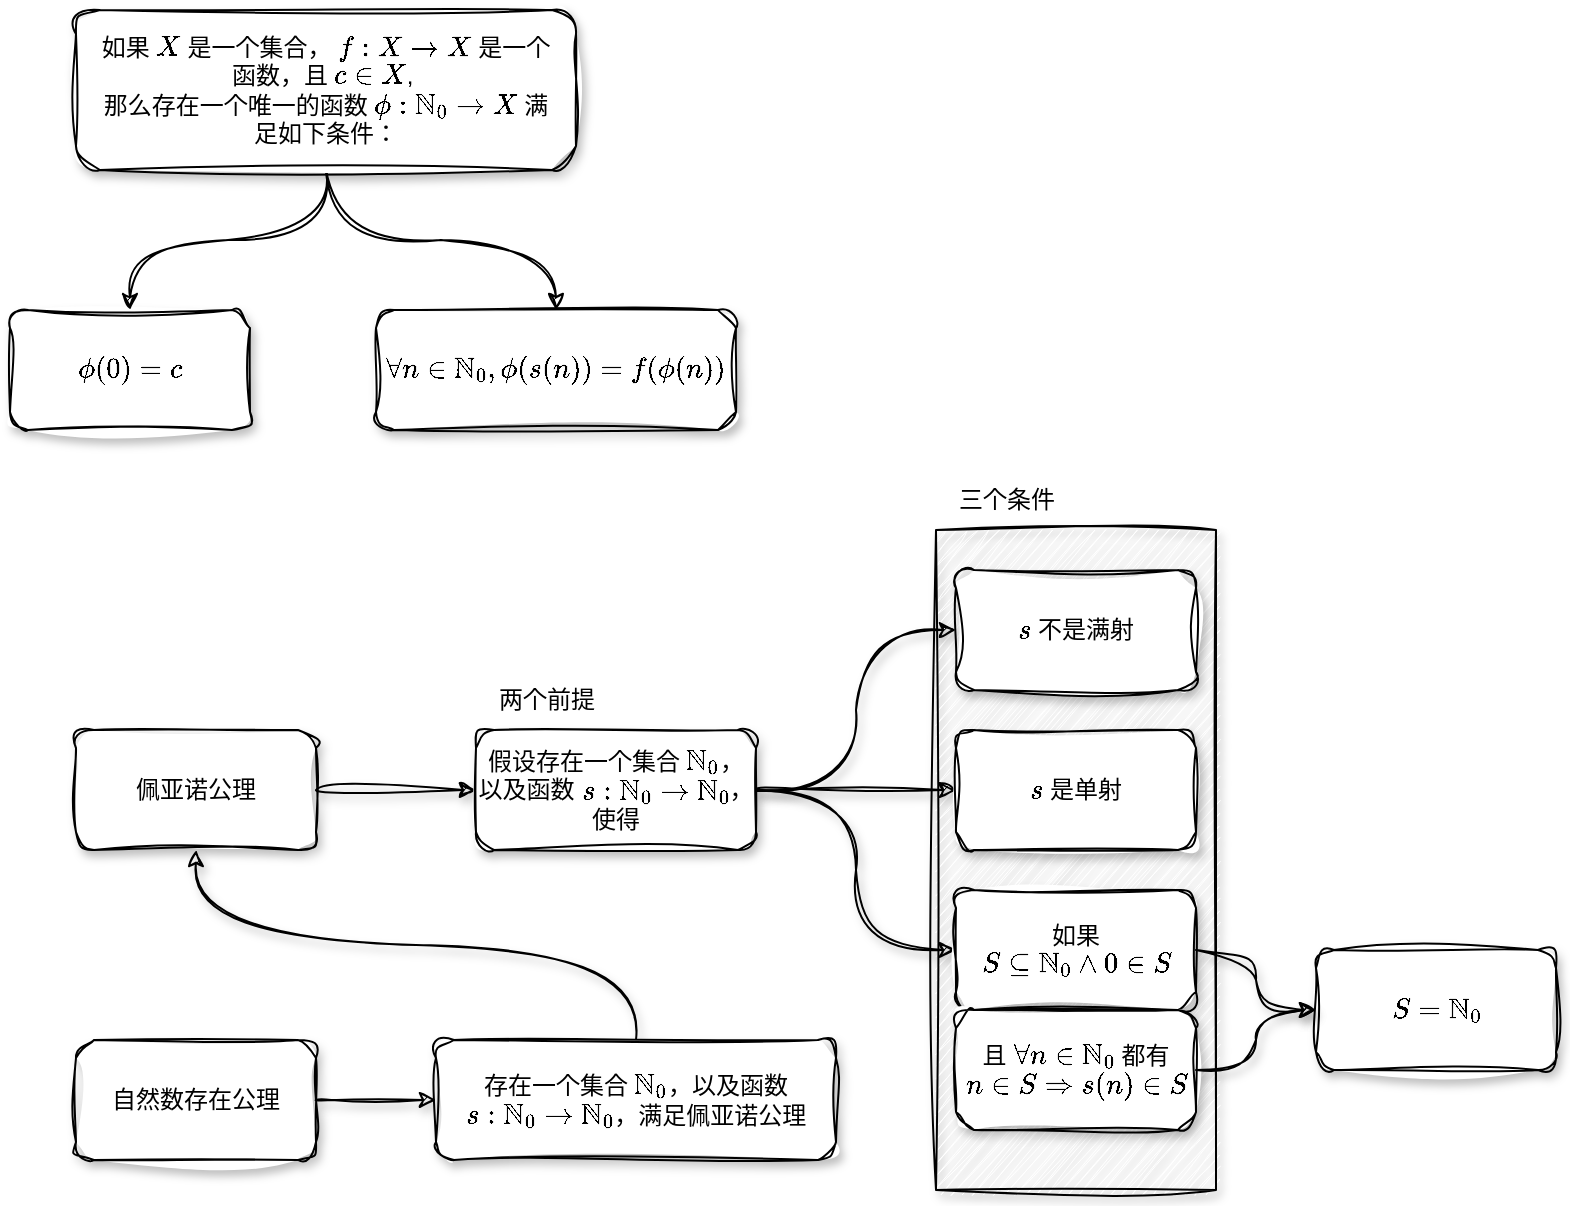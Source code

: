 <mxfile version="26.0.5">
  <diagram name="递归定理" id="qlalfo4uV4p5pu9lVtdo">
    <mxGraphModel dx="2257" dy="789" grid="1" gridSize="10" guides="1" tooltips="1" connect="1" arrows="1" fold="1" page="1" pageScale="1" pageWidth="827" pageHeight="1169" math="1" shadow="0">
      <root>
        <mxCell id="0" />
        <mxCell id="1" parent="0" />
        <mxCell id="KM5Yp9eGz6FPX70LV8R_-20" value="" style="rounded=0;whiteSpace=wrap;html=1;shadow=1;glass=0;strokeColor=default;align=center;verticalAlign=middle;fontFamily=Helvetica;fontSize=12;fontColor=default;fillColor=default;fillStyle=hachure;sketch=1;curveFitting=1;jiggle=2;" parent="1" vertex="1">
          <mxGeometry x="-290" y="300" width="140" height="330" as="geometry" />
        </mxCell>
        <mxCell id="KVMrXZUs3Ibjqwfh2aN_-1" value="$$\phi(0)=c$$" style="rounded=1;whiteSpace=wrap;shadow=1;align=center;labelBackgroundColor=none;html=1;spacingLeft=8;strokeColor=default;verticalAlign=middle;spacingRight=8;fontFamily=Helvetica;fontSize=12;fontColor=default;fillColor=default;sketch=1;curveFitting=1;jiggle=2;" parent="1" vertex="1">
          <mxGeometry x="-753" y="190" width="120" height="60" as="geometry" />
        </mxCell>
        <mxCell id="KVMrXZUs3Ibjqwfh2aN_-2" value="$$\forall n \in \mathbb{N}_0, \phi(s(n)) = f(\phi(n))$$" style="rounded=1;whiteSpace=wrap;shadow=1;align=center;labelBackgroundColor=none;html=1;spacingLeft=8;strokeColor=default;verticalAlign=middle;spacingRight=8;fontFamily=Helvetica;fontSize=12;fontColor=default;fillColor=default;sketch=1;curveFitting=1;jiggle=2;" parent="1" vertex="1">
          <mxGeometry x="-570" y="190" width="180" height="60" as="geometry" />
        </mxCell>
        <mxCell id="KVMrXZUs3Ibjqwfh2aN_-5" value="" style="edgeStyle=orthogonalEdgeStyle;rounded=0;orthogonalLoop=1;jettySize=auto;exitX=0.5;exitY=1;exitDx=0;exitDy=0;entryX=0.5;entryY=0;entryDx=0;entryDy=0;fontFamily=Helvetica;fontSize=12;fontColor=default;strokeColor=default;align=center;verticalAlign=middle;labelBackgroundColor=none;endArrow=classic;curved=1;html=1;spacingLeft=0;sketch=1;curveFitting=1;jiggle=2;" parent="1" source="KVMrXZUs3Ibjqwfh2aN_-3" target="KVMrXZUs3Ibjqwfh2aN_-1" edge="1">
          <mxGeometry relative="1" as="geometry" />
        </mxCell>
        <mxCell id="KVMrXZUs3Ibjqwfh2aN_-6" value="" style="edgeStyle=orthogonalEdgeStyle;rounded=0;orthogonalLoop=1;jettySize=auto;exitX=0.5;exitY=1;exitDx=0;exitDy=0;entryX=0.5;entryY=0;entryDx=0;entryDy=0;fontFamily=Helvetica;fontSize=12;fontColor=default;curved=1;align=center;labelBackgroundColor=none;html=1;spacingLeft=0;sketch=1;curveFitting=1;jiggle=2;" parent="1" source="KVMrXZUs3Ibjqwfh2aN_-3" target="KVMrXZUs3Ibjqwfh2aN_-2" edge="1">
          <mxGeometry relative="1" as="geometry" />
        </mxCell>
        <mxCell id="KVMrXZUs3Ibjqwfh2aN_-3" value="&lt;div&gt;如果 `X` 是一个集合， `f:X \to X` 是一个函数，且 `c \in X`,&amp;nbsp;&lt;/div&gt;&lt;div&gt;那么存在一个唯一的函数 `\phi: \mathbb{N}_0 \to X` 满足如下条件：&lt;/div&gt;" style="rounded=1;whiteSpace=wrap;shadow=1;align=center;labelBackgroundColor=none;html=1;spacingLeft=8;verticalAlign=middle;spacingRight=8;sketch=1;curveFitting=1;jiggle=2;" parent="1" vertex="1">
          <mxGeometry x="-720" y="40" width="250" height="80" as="geometry" />
        </mxCell>
        <mxCell id="mCxMqtN-5xMqUvrD2kmg-3" value="" style="edgeStyle=orthogonalEdgeStyle;rounded=0;orthogonalLoop=1;jettySize=auto;html=1;fontFamily=Helvetica;fontSize=12;fontColor=default;shadow=1;strokeColor=default;align=center;verticalAlign=middle;labelBackgroundColor=default;endArrow=classic;flowAnimation=0;curved=1;sketch=1;curveFitting=1;jiggle=2;" parent="1" source="mCxMqtN-5xMqUvrD2kmg-1" target="mCxMqtN-5xMqUvrD2kmg-2" edge="1">
          <mxGeometry relative="1" as="geometry" />
        </mxCell>
        <mxCell id="mCxMqtN-5xMqUvrD2kmg-1" value="佩亚诺公理" style="rounded=1;whiteSpace=wrap;html=1;shadow=1;glass=0;sketch=1;curveFitting=1;jiggle=2;" parent="1" vertex="1">
          <mxGeometry x="-720" y="400" width="120" height="60" as="geometry" />
        </mxCell>
        <mxCell id="mCxMqtN-5xMqUvrD2kmg-5" value="" style="edgeStyle=orthogonalEdgeStyle;rounded=0;orthogonalLoop=1;jettySize=auto;html=1;fontFamily=Helvetica;fontSize=12;fontColor=default;curved=1;flowAnimation=0;shadow=1;entryX=0;entryY=0.5;entryDx=0;entryDy=0;sketch=1;curveFitting=1;jiggle=2;" parent="1" source="mCxMqtN-5xMqUvrD2kmg-2" target="mCxMqtN-5xMqUvrD2kmg-4" edge="1">
          <mxGeometry relative="1" as="geometry" />
        </mxCell>
        <mxCell id="mCxMqtN-5xMqUvrD2kmg-10" style="edgeStyle=orthogonalEdgeStyle;shape=connector;curved=1;rounded=0;orthogonalLoop=1;jettySize=auto;html=1;exitX=1;exitY=0.5;exitDx=0;exitDy=0;shadow=1;strokeColor=default;align=center;verticalAlign=middle;fontFamily=Helvetica;fontSize=12;fontColor=default;labelBackgroundColor=default;endArrow=classic;flowAnimation=0;entryX=0;entryY=0.5;entryDx=0;entryDy=0;sketch=1;curveFitting=1;jiggle=2;" parent="1" source="mCxMqtN-5xMqUvrD2kmg-2" target="mCxMqtN-5xMqUvrD2kmg-11" edge="1">
          <mxGeometry relative="1" as="geometry">
            <mxPoint x="-320" y="480" as="targetPoint" />
          </mxGeometry>
        </mxCell>
        <mxCell id="KM5Yp9eGz6FPX70LV8R_-3" style="edgeStyle=orthogonalEdgeStyle;shape=connector;curved=1;rounded=0;orthogonalLoop=1;jettySize=auto;html=1;exitX=1;exitY=0.5;exitDx=0;exitDy=0;entryX=0;entryY=0.5;entryDx=0;entryDy=0;shadow=1;strokeColor=default;align=center;verticalAlign=middle;fontFamily=Helvetica;fontSize=12;fontColor=default;labelBackgroundColor=default;endArrow=classic;flowAnimation=0;sketch=1;curveFitting=1;jiggle=2;" parent="1" source="mCxMqtN-5xMqUvrD2kmg-2" target="KM5Yp9eGz6FPX70LV8R_-1" edge="1">
          <mxGeometry relative="1" as="geometry" />
        </mxCell>
        <mxCell id="mCxMqtN-5xMqUvrD2kmg-2" value="&lt;div&gt;假设存在一个集合 `\mathbb{N}_0`，&lt;/div&gt;&lt;div&gt;以及函数 `s:\mathbb{N}_0\to \mathbb{N}_0`，&lt;/div&gt;&lt;div&gt;使得&lt;/div&gt;" style="whiteSpace=wrap;html=1;rounded=1;shadow=1;glass=0;sketch=1;curveFitting=1;jiggle=2;" parent="1" vertex="1">
          <mxGeometry x="-520" y="400" width="140" height="60" as="geometry" />
        </mxCell>
        <mxCell id="mCxMqtN-5xMqUvrD2kmg-4" value="`s` 不是满射" style="whiteSpace=wrap;html=1;rounded=1;shadow=1;glass=0;sketch=1;curveFitting=1;jiggle=2;" parent="1" vertex="1">
          <mxGeometry x="-280" y="320" width="120" height="60" as="geometry" />
        </mxCell>
        <mxCell id="mCxMqtN-5xMqUvrD2kmg-11" value="`s` 是单射" style="whiteSpace=wrap;html=1;rounded=1;shadow=1;glass=0;sketch=1;curveFitting=1;jiggle=2;" parent="1" vertex="1">
          <mxGeometry x="-280" y="400" width="120" height="60" as="geometry" />
        </mxCell>
        <mxCell id="KM5Yp9eGz6FPX70LV8R_-8" value="`S=\mathbb{N}_0`" style="whiteSpace=wrap;html=1;rounded=1;shadow=1;glass=0;sketch=1;curveFitting=1;jiggle=2;" parent="1" vertex="1">
          <mxGeometry x="-100" y="510" width="120" height="60" as="geometry" />
        </mxCell>
        <mxCell id="KM5Yp9eGz6FPX70LV8R_-9" value="" style="group;sketch=1;curveFitting=1;jiggle=2;" parent="1" vertex="1" connectable="0">
          <mxGeometry x="-280" y="480" width="120" height="120" as="geometry" />
        </mxCell>
        <mxCell id="KM5Yp9eGz6FPX70LV8R_-1" value="&lt;div&gt;如果 `S\subseteq \mathbb{N}_0 \wedge 0 \in S`&lt;/div&gt;" style="whiteSpace=wrap;html=1;rounded=1;shadow=1;glass=0;sketch=1;curveFitting=1;jiggle=2;" parent="KM5Yp9eGz6FPX70LV8R_-9" vertex="1">
          <mxGeometry width="120" height="60" as="geometry" />
        </mxCell>
        <mxCell id="KM5Yp9eGz6FPX70LV8R_-6" value="且 `forall n \in \mathbb{N}_0` 都有 `n \in S \Rightarrow s(n) \in S`" style="whiteSpace=wrap;html=1;rounded=1;shadow=1;glass=0;sketch=1;curveFitting=1;jiggle=2;" parent="KM5Yp9eGz6FPX70LV8R_-9" vertex="1">
          <mxGeometry y="60" width="120" height="60" as="geometry" />
        </mxCell>
        <mxCell id="KM5Yp9eGz6FPX70LV8R_-10" style="edgeStyle=orthogonalEdgeStyle;shape=connector;curved=1;rounded=0;orthogonalLoop=1;jettySize=auto;html=1;entryX=0;entryY=0.5;entryDx=0;entryDy=0;shadow=1;strokeColor=default;align=center;verticalAlign=middle;fontFamily=Helvetica;fontSize=12;fontColor=default;labelBackgroundColor=default;endArrow=classic;flowAnimation=0;exitX=1;exitY=0.5;exitDx=0;exitDy=0;sketch=1;curveFitting=1;jiggle=2;" parent="1" source="KM5Yp9eGz6FPX70LV8R_-6" target="KM5Yp9eGz6FPX70LV8R_-8" edge="1">
          <mxGeometry relative="1" as="geometry">
            <mxPoint x="-150" y="540" as="sourcePoint" />
          </mxGeometry>
        </mxCell>
        <mxCell id="KM5Yp9eGz6FPX70LV8R_-11" style="edgeStyle=orthogonalEdgeStyle;shape=connector;curved=1;rounded=0;orthogonalLoop=1;jettySize=auto;html=1;exitX=1;exitY=0.5;exitDx=0;exitDy=0;entryX=0;entryY=0.5;entryDx=0;entryDy=0;shadow=1;strokeColor=default;align=center;verticalAlign=middle;fontFamily=Helvetica;fontSize=12;fontColor=default;labelBackgroundColor=default;endArrow=classic;flowAnimation=0;sketch=1;curveFitting=1;jiggle=2;" parent="1" source="KM5Yp9eGz6FPX70LV8R_-1" target="KM5Yp9eGz6FPX70LV8R_-8" edge="1">
          <mxGeometry relative="1" as="geometry" />
        </mxCell>
        <mxCell id="KM5Yp9eGz6FPX70LV8R_-15" value="" style="edgeStyle=orthogonalEdgeStyle;shape=connector;curved=1;rounded=0;orthogonalLoop=1;jettySize=auto;html=1;shadow=1;strokeColor=default;align=center;verticalAlign=middle;fontFamily=Helvetica;fontSize=12;fontColor=default;labelBackgroundColor=default;endArrow=classic;flowAnimation=0;sketch=1;curveFitting=1;jiggle=2;" parent="1" source="KM5Yp9eGz6FPX70LV8R_-13" target="KM5Yp9eGz6FPX70LV8R_-14" edge="1">
          <mxGeometry relative="1" as="geometry" />
        </mxCell>
        <mxCell id="KM5Yp9eGz6FPX70LV8R_-13" value="自然数存在公理" style="whiteSpace=wrap;html=1;rounded=1;shadow=1;glass=0;strokeColor=default;align=center;verticalAlign=middle;fontFamily=Helvetica;fontSize=12;fontColor=default;fillColor=default;sketch=1;curveFitting=1;jiggle=2;" parent="1" vertex="1">
          <mxGeometry x="-720" y="555" width="120" height="60" as="geometry" />
        </mxCell>
        <mxCell id="KM5Yp9eGz6FPX70LV8R_-16" style="edgeStyle=orthogonalEdgeStyle;shape=connector;curved=1;rounded=0;orthogonalLoop=1;jettySize=auto;html=1;exitX=0.5;exitY=0;exitDx=0;exitDy=0;entryX=0.5;entryY=1;entryDx=0;entryDy=0;shadow=1;strokeColor=default;align=center;verticalAlign=middle;fontFamily=Helvetica;fontSize=12;fontColor=default;labelBackgroundColor=default;endArrow=classic;flowAnimation=0;sketch=1;curveFitting=1;jiggle=2;" parent="1" source="KM5Yp9eGz6FPX70LV8R_-14" target="mCxMqtN-5xMqUvrD2kmg-1" edge="1">
          <mxGeometry relative="1" as="geometry" />
        </mxCell>
        <mxCell id="KM5Yp9eGz6FPX70LV8R_-14" value="存在一个集合 `\mathbb{N}_0`，以及函数 `s:\mathbb{N}_0 \to \mathbb{N}_0`，满足佩亚诺公理" style="whiteSpace=wrap;html=1;rounded=1;shadow=1;glass=0;fontFamily=Helvetica;sketch=1;curveFitting=1;jiggle=2;" parent="1" vertex="1">
          <mxGeometry x="-540" y="555" width="200" height="60" as="geometry" />
        </mxCell>
        <mxCell id="KM5Yp9eGz6FPX70LV8R_-24" value="两个前提" style="text;html=1;align=center;verticalAlign=middle;resizable=0;points=[];autosize=1;strokeColor=none;fillColor=none;fontFamily=Helvetica;fontSize=12;fontColor=default;sketch=1;curveFitting=1;jiggle=2;" parent="1" vertex="1">
          <mxGeometry x="-520" y="370" width="70" height="30" as="geometry" />
        </mxCell>
        <mxCell id="KM5Yp9eGz6FPX70LV8R_-25" value="三个条件" style="text;html=1;align=center;verticalAlign=middle;resizable=0;points=[];autosize=1;strokeColor=none;fillColor=none;fontFamily=Helvetica;fontSize=12;fontColor=default;sketch=1;curveFitting=1;jiggle=2;" parent="1" vertex="1">
          <mxGeometry x="-290" y="270" width="70" height="30" as="geometry" />
        </mxCell>
      </root>
    </mxGraphModel>
  </diagram>
</mxfile>

